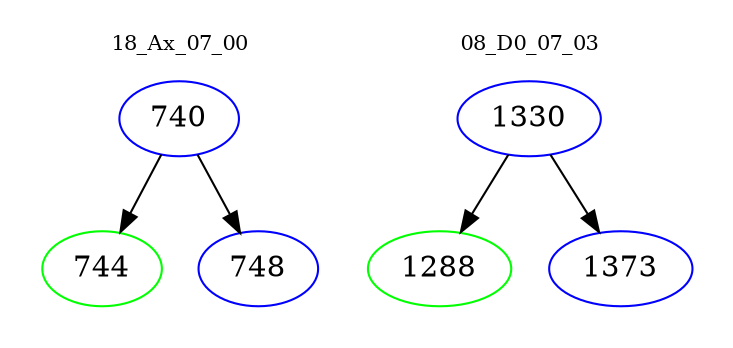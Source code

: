 digraph{
subgraph cluster_0 {
color = white
label = "18_Ax_07_00";
fontsize=10;
T0_740 [label="740", color="blue"]
T0_740 -> T0_744 [color="black"]
T0_744 [label="744", color="green"]
T0_740 -> T0_748 [color="black"]
T0_748 [label="748", color="blue"]
}
subgraph cluster_1 {
color = white
label = "08_D0_07_03";
fontsize=10;
T1_1330 [label="1330", color="blue"]
T1_1330 -> T1_1288 [color="black"]
T1_1288 [label="1288", color="green"]
T1_1330 -> T1_1373 [color="black"]
T1_1373 [label="1373", color="blue"]
}
}
